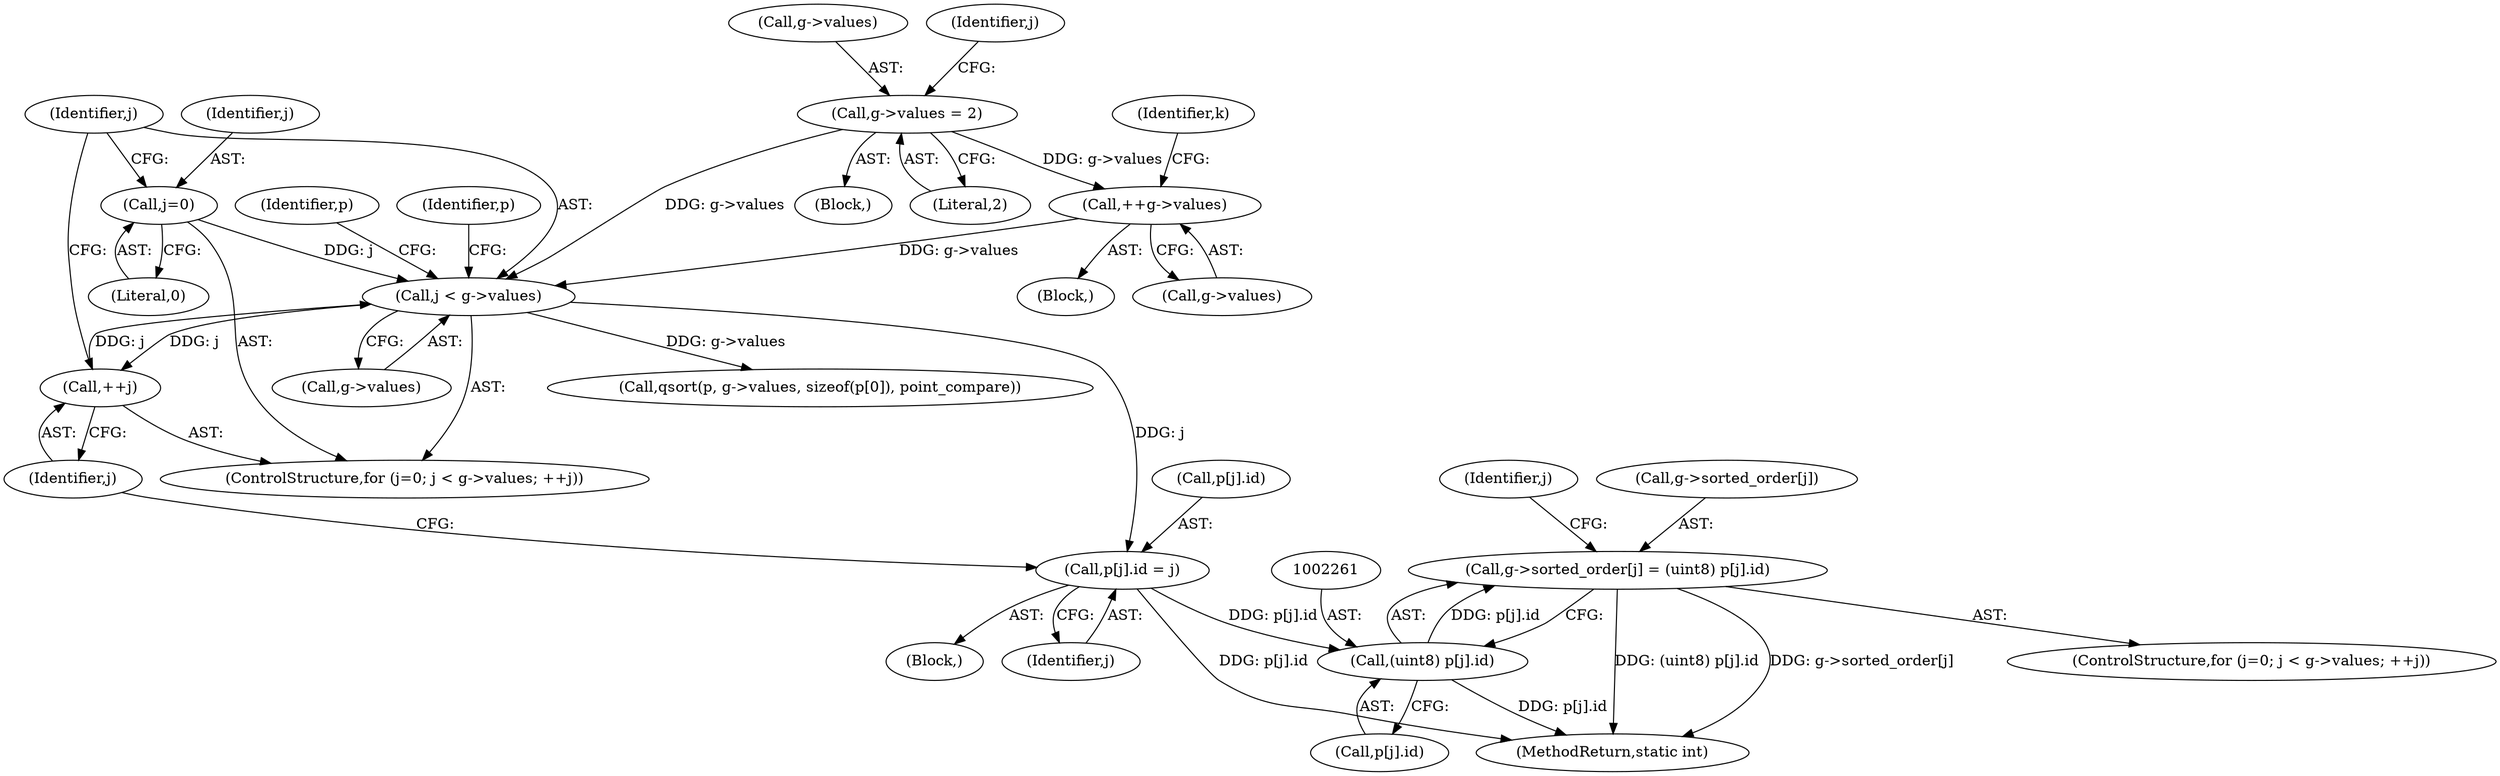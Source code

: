 digraph "0_stb_98fdfc6df88b1e34a736d5e126e6c8139c8de1a6_2@pointer" {
"1002254" [label="(Call,g->sorted_order[j] = (uint8) p[j].id)"];
"1002260" [label="(Call,(uint8) p[j].id)"];
"1002226" [label="(Call,p[j].id = j)"];
"1002207" [label="(Call,j < g->values)"];
"1002204" [label="(Call,j=0)"];
"1002212" [label="(Call,++j)"];
"1002147" [label="(Call,g->values = 2)"];
"1002199" [label="(Call,++g->values)"];
"1002199" [label="(Call,++g->values)"];
"1002148" [label="(Call,g->values)"];
"1002254" [label="(Call,g->sorted_order[j] = (uint8) p[j].id)"];
"1002262" [label="(Call,p[j].id)"];
"1002206" [label="(Literal,0)"];
"1002205" [label="(Identifier,j)"];
"1003623" [label="(MethodReturn,static int)"];
"1001947" [label="(Block,)"];
"1002151" [label="(Literal,2)"];
"1002209" [label="(Call,g->values)"];
"1002255" [label="(Call,g->sorted_order[j])"];
"1002226" [label="(Call,p[j].id = j)"];
"1002213" [label="(Identifier,j)"];
"1002218" [label="(Identifier,p)"];
"1002154" [label="(Identifier,j)"];
"1002260" [label="(Call,(uint8) p[j].id)"];
"1002253" [label="(Identifier,j)"];
"1002212" [label="(Call,++j)"];
"1002243" [label="(ControlStructure,for (j=0; j < g->values; ++j))"];
"1002185" [label="(Block,)"];
"1002214" [label="(Block,)"];
"1002184" [label="(Identifier,k)"];
"1002234" [label="(Identifier,p)"];
"1002232" [label="(Identifier,j)"];
"1002227" [label="(Call,p[j].id)"];
"1002147" [label="(Call,g->values = 2)"];
"1002207" [label="(Call,j < g->values)"];
"1002233" [label="(Call,qsort(p, g->values, sizeof(p[0]), point_compare))"];
"1002200" [label="(Call,g->values)"];
"1002208" [label="(Identifier,j)"];
"1002203" [label="(ControlStructure,for (j=0; j < g->values; ++j))"];
"1002204" [label="(Call,j=0)"];
"1002254" -> "1002243"  [label="AST: "];
"1002254" -> "1002260"  [label="CFG: "];
"1002255" -> "1002254"  [label="AST: "];
"1002260" -> "1002254"  [label="AST: "];
"1002253" -> "1002254"  [label="CFG: "];
"1002254" -> "1003623"  [label="DDG: (uint8) p[j].id"];
"1002254" -> "1003623"  [label="DDG: g->sorted_order[j]"];
"1002260" -> "1002254"  [label="DDG: p[j].id"];
"1002260" -> "1002262"  [label="CFG: "];
"1002261" -> "1002260"  [label="AST: "];
"1002262" -> "1002260"  [label="AST: "];
"1002260" -> "1003623"  [label="DDG: p[j].id"];
"1002226" -> "1002260"  [label="DDG: p[j].id"];
"1002226" -> "1002214"  [label="AST: "];
"1002226" -> "1002232"  [label="CFG: "];
"1002227" -> "1002226"  [label="AST: "];
"1002232" -> "1002226"  [label="AST: "];
"1002213" -> "1002226"  [label="CFG: "];
"1002226" -> "1003623"  [label="DDG: p[j].id"];
"1002207" -> "1002226"  [label="DDG: j"];
"1002207" -> "1002203"  [label="AST: "];
"1002207" -> "1002209"  [label="CFG: "];
"1002208" -> "1002207"  [label="AST: "];
"1002209" -> "1002207"  [label="AST: "];
"1002218" -> "1002207"  [label="CFG: "];
"1002234" -> "1002207"  [label="CFG: "];
"1002204" -> "1002207"  [label="DDG: j"];
"1002212" -> "1002207"  [label="DDG: j"];
"1002147" -> "1002207"  [label="DDG: g->values"];
"1002199" -> "1002207"  [label="DDG: g->values"];
"1002207" -> "1002212"  [label="DDG: j"];
"1002207" -> "1002233"  [label="DDG: g->values"];
"1002204" -> "1002203"  [label="AST: "];
"1002204" -> "1002206"  [label="CFG: "];
"1002205" -> "1002204"  [label="AST: "];
"1002206" -> "1002204"  [label="AST: "];
"1002208" -> "1002204"  [label="CFG: "];
"1002212" -> "1002203"  [label="AST: "];
"1002212" -> "1002213"  [label="CFG: "];
"1002213" -> "1002212"  [label="AST: "];
"1002208" -> "1002212"  [label="CFG: "];
"1002147" -> "1001947"  [label="AST: "];
"1002147" -> "1002151"  [label="CFG: "];
"1002148" -> "1002147"  [label="AST: "];
"1002151" -> "1002147"  [label="AST: "];
"1002154" -> "1002147"  [label="CFG: "];
"1002147" -> "1002199"  [label="DDG: g->values"];
"1002199" -> "1002185"  [label="AST: "];
"1002199" -> "1002200"  [label="CFG: "];
"1002200" -> "1002199"  [label="AST: "];
"1002184" -> "1002199"  [label="CFG: "];
}

